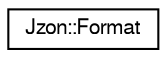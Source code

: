 digraph "Graphical Class Hierarchy"
{
  edge [fontname="FreeSans",fontsize="10",labelfontname="FreeSans",labelfontsize="10"];
  node [fontname="FreeSans",fontsize="10",shape=record];
  rankdir="LR";
  Node1 [label="Jzon::Format",height=0.2,width=0.4,color="black", fillcolor="white", style="filled",URL="$structJzon_1_1Format.html"];
}
